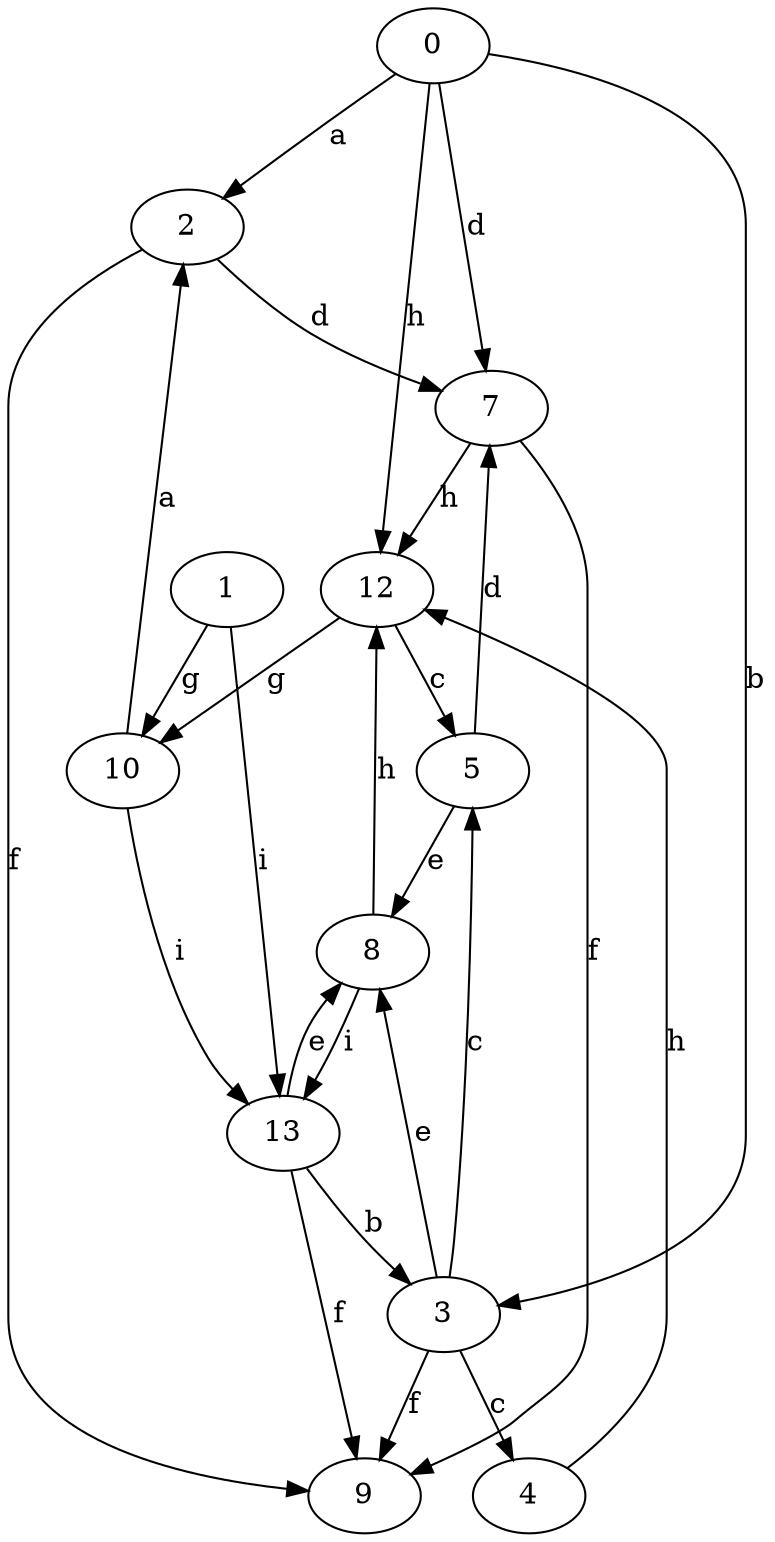 strict digraph  {
0;
1;
2;
3;
4;
5;
7;
8;
9;
10;
12;
13;
0 -> 2  [label=a];
0 -> 3  [label=b];
0 -> 7  [label=d];
0 -> 12  [label=h];
1 -> 10  [label=g];
1 -> 13  [label=i];
2 -> 7  [label=d];
2 -> 9  [label=f];
3 -> 4  [label=c];
3 -> 5  [label=c];
3 -> 8  [label=e];
3 -> 9  [label=f];
4 -> 12  [label=h];
5 -> 7  [label=d];
5 -> 8  [label=e];
7 -> 9  [label=f];
7 -> 12  [label=h];
8 -> 12  [label=h];
8 -> 13  [label=i];
10 -> 2  [label=a];
10 -> 13  [label=i];
12 -> 5  [label=c];
12 -> 10  [label=g];
13 -> 3  [label=b];
13 -> 8  [label=e];
13 -> 9  [label=f];
}
